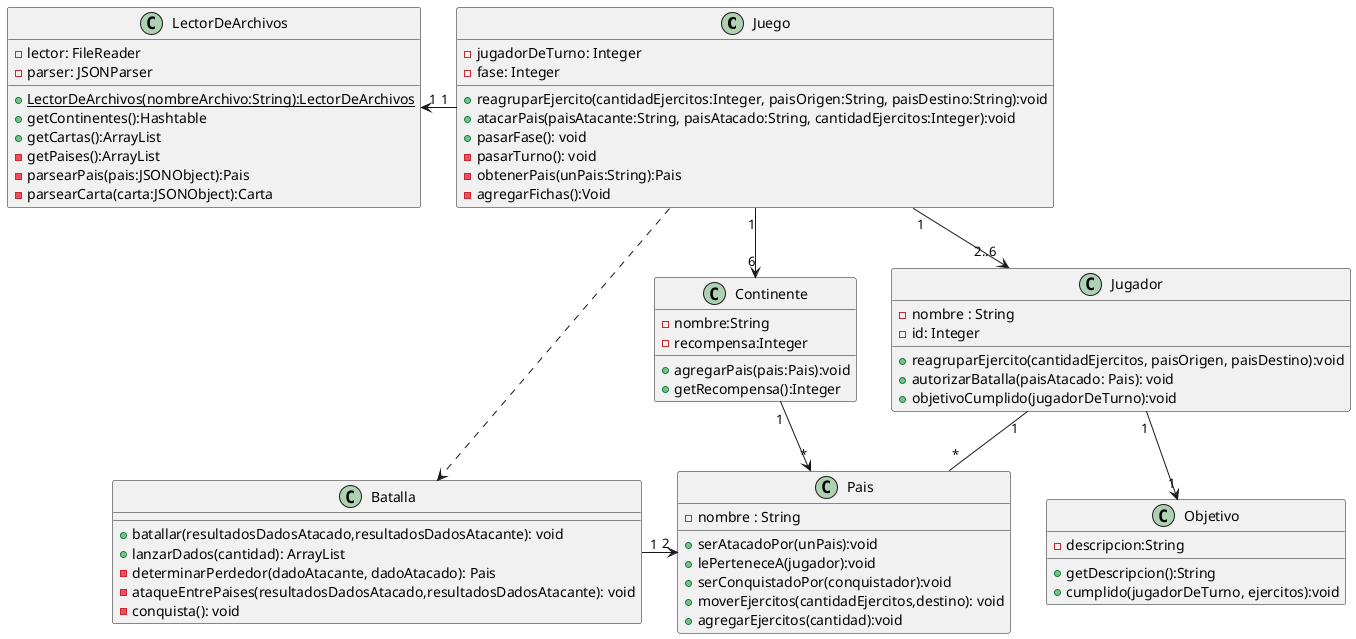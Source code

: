 @startuml diagramaDeClase

class Juego{
    -jugadorDeTurno: Integer
    -fase: Integer

    +reagruparEjercito(cantidadEjercitos:Integer, paisOrigen:String, paisDestino:String):void
    +atacarPais(paisAtacante:String, paisAtacado:String, cantidadEjercitos:Integer):void
    +pasarFase(): void
    -pasarTurno(): void
    -obtenerPais(unPais:String):Pais
    -agregarFichas():Void
}

class Batalla{

    +batallar(resultadosDadosAtacado,resultadosDadosAtacante): void
    +lanzarDados(cantidad): ArrayList
    -determinarPerdedor(dadoAtacante, dadoAtacado): Pais
    -ataqueEntrePaises(resultadosDadosAtacado,resultadosDadosAtacante): void
    -conquista(): void
}

class Pais{
    -nombre : String

    +serAtacadoPor(unPais):void
    +lePerteneceA(jugador):void
    +serConquistadoPor(conquistador):void
    +moverEjercitos(cantidadEjercitos,destino): void
    +agregarEjercitos(cantidad):void
}

class Objetivo{
    -descripcion:String

    +getDescripcion():String
    +cumplido(jugadorDeTurno, ejercitos):void
}

class Jugador{
    -nombre : String
    -id: Integer

    +reagruparEjercito(cantidadEjercitos, paisOrigen, paisDestino):void
    +autorizarBatalla(paisAtacado: Pais): void
    +objetivoCumplido(jugadorDeTurno):void
}

class LectorDeArchivos{
    -lector: FileReader
    -parser: JSONParser

    +{static}LectorDeArchivos(nombreArchivo:String):LectorDeArchivos
    +getContinentes():Hashtable
    +getCartas():ArrayList
    -getPaises():ArrayList
    -parsearPais(pais:JSONObject):Pais
    -parsearCarta(carta:JSONObject):Carta
}

class Continente{
    -nombre:String
    -recompensa:Integer

    +agregarPais(pais:Pais):void
    +getRecompensa():Integer
}

Juego "1"-down->"2..6" Jugador
Jugador "1"-down-"*" Pais
Jugador "1"-down->"1" Objetivo
Juego ..> Batalla
Batalla "1"-right->"2" Pais
Juego "1"-left->"1" LectorDeArchivos
Juego "1"-right->"6" Continente
Continente "1"-->"*"Pais

@enduml